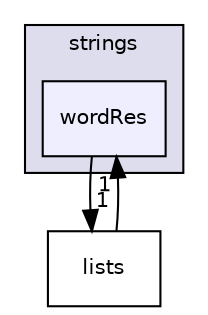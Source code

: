 digraph "src/OpenFOAM/primitives/strings/wordRes" {
  bgcolor=transparent;
  compound=true
  node [ fontsize="10", fontname="Helvetica"];
  edge [ labelfontsize="10", labelfontname="Helvetica"];
  subgraph clusterdir_ce1ee507886310df0e74ee2e624fbc88 {
    graph [ bgcolor="#ddddee", pencolor="black", label="strings" fontname="Helvetica", fontsize="10", URL="dir_ce1ee507886310df0e74ee2e624fbc88.html"]
  dir_9c3611b1fe23245bb1d7694d6d12a04b [shape=box, label="wordRes", style="filled", fillcolor="#eeeeff", pencolor="black", URL="dir_9c3611b1fe23245bb1d7694d6d12a04b.html"];
  }
  dir_3225460a2bc040f976df3516175e6565 [shape=box label="lists" URL="dir_3225460a2bc040f976df3516175e6565.html"];
  dir_9c3611b1fe23245bb1d7694d6d12a04b->dir_3225460a2bc040f976df3516175e6565 [headlabel="1", labeldistance=1.5 headhref="dir_002741_002734.html"];
  dir_3225460a2bc040f976df3516175e6565->dir_9c3611b1fe23245bb1d7694d6d12a04b [headlabel="1", labeldistance=1.5 headhref="dir_002734_002741.html"];
}
